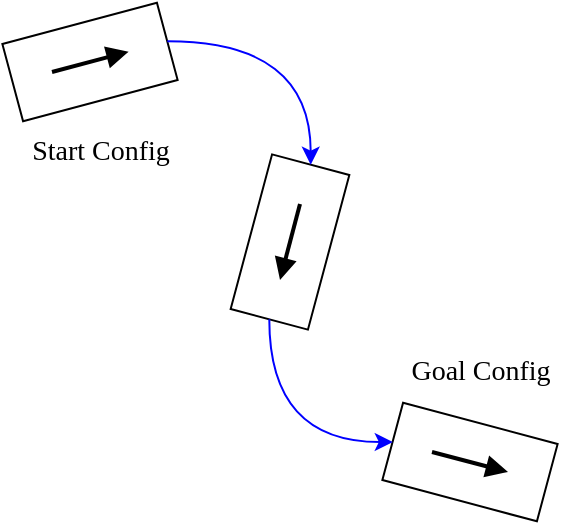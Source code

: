 <mxfile scale="2" border="0">
    <diagram id="ODli3rT7r5hQ75f8tNsw" name="Page-1">
        <mxGraphModel dx="660" dy="371" grid="1" gridSize="10" guides="1" tooltips="1" connect="1" arrows="1" fold="1" page="1" pageScale="1" pageWidth="827" pageHeight="1169" math="1" shadow="0">
            <root>
                <mxCell id="0"/>
                <mxCell id="1" parent="0"/>
                <mxCell id="8" value="" style="group;rotation=-15;" vertex="1" connectable="0" parent="1">
                    <mxGeometry x="120" y="80" width="80" height="40" as="geometry"/>
                </mxCell>
                <mxCell id="2" value="" style="rounded=0;whiteSpace=wrap;html=1;fillColor=none;rotation=-15;" vertex="1" parent="8">
                    <mxGeometry width="80" height="40" as="geometry"/>
                </mxCell>
                <mxCell id="5" value="" style="endArrow=block;html=1;entryX=0.75;entryY=0.5;entryDx=0;entryDy=0;entryPerimeter=0;endFill=1;strokeWidth=2;" edge="1" parent="8" target="2">
                    <mxGeometry width="50" height="50" relative="1" as="geometry">
                        <mxPoint x="21" y="25" as="sourcePoint"/>
                        <mxPoint x="55" y="-37" as="targetPoint"/>
                    </mxGeometry>
                </mxCell>
                <mxCell id="9" value="" style="group;rotation=105;" vertex="1" connectable="0" parent="1">
                    <mxGeometry x="220" y="170" width="80" height="40" as="geometry"/>
                </mxCell>
                <mxCell id="3" value="" style="rounded=0;whiteSpace=wrap;html=1;fillColor=none;rotation=105;" vertex="1" parent="9">
                    <mxGeometry width="80" height="40" as="geometry"/>
                </mxCell>
                <mxCell id="6" value="" style="endArrow=block;html=1;entryX=0.75;entryY=0.5;entryDx=0;entryDy=0;entryPerimeter=0;endFill=1;strokeWidth=2;" edge="1" parent="9">
                    <mxGeometry width="50" height="50" relative="1" as="geometry">
                        <mxPoint x="45" y="1" as="sourcePoint"/>
                        <mxPoint x="35" y="39" as="targetPoint"/>
                    </mxGeometry>
                </mxCell>
                <mxCell id="10" value="" style="group;rotation=5;" vertex="1" connectable="0" parent="1">
                    <mxGeometry x="310" y="280" width="80" height="40" as="geometry"/>
                </mxCell>
                <mxCell id="4" value="" style="rounded=0;whiteSpace=wrap;html=1;fillColor=none;rotation=15;" vertex="1" parent="10">
                    <mxGeometry width="80" height="40" as="geometry"/>
                </mxCell>
                <mxCell id="7" value="" style="endArrow=block;html=1;entryX=0.75;entryY=0.5;entryDx=0;entryDy=0;entryPerimeter=0;endFill=1;strokeWidth=2;" edge="1" parent="10">
                    <mxGeometry width="50" height="50" relative="1" as="geometry">
                        <mxPoint x="21" y="15" as="sourcePoint"/>
                        <mxPoint x="59" y="25" as="targetPoint"/>
                    </mxGeometry>
                </mxCell>
                <mxCell id="18" style="edgeStyle=orthogonalEdgeStyle;curved=1;html=1;exitX=1;exitY=0.5;exitDx=0;exitDy=0;strokeWidth=1;endArrow=classic;endFill=1;entryX=0;entryY=0.5;entryDx=0;entryDy=0;strokeColor=#0000FF;" edge="1" parent="1" source="2" target="3">
                    <mxGeometry relative="1" as="geometry">
                        <mxPoint x="270" y="140.0" as="targetPoint"/>
                    </mxGeometry>
                </mxCell>
                <mxCell id="22" style="edgeStyle=orthogonalEdgeStyle;curved=1;html=1;exitX=1;exitY=0.5;exitDx=0;exitDy=0;entryX=0;entryY=0.5;entryDx=0;entryDy=0;strokeWidth=1;endArrow=classic;endFill=1;strokeColor=#0000FF;" edge="1" parent="1" source="3" target="4">
                    <mxGeometry relative="1" as="geometry">
                        <Array as="points">
                            <mxPoint x="250" y="290"/>
                            <mxPoint x="311" y="290"/>
                        </Array>
                    </mxGeometry>
                </mxCell>
                <mxCell id="23" value="Goal Config" style="text;html=1;align=center;verticalAlign=middle;resizable=0;points=[];autosize=1;strokeColor=none;fillColor=none;fontFamily=Times New Roman;fontSize=14;" vertex="1" parent="1">
                    <mxGeometry x="310" y="240" width="90" height="30" as="geometry"/>
                </mxCell>
                <mxCell id="24" value="Start Config" style="text;html=1;align=center;verticalAlign=middle;resizable=0;points=[];autosize=1;strokeColor=none;fillColor=none;fontFamily=Times New Roman;fontSize=14;" vertex="1" parent="1">
                    <mxGeometry x="120" y="130" width="90" height="30" as="geometry"/>
                </mxCell>
            </root>
        </mxGraphModel>
    </diagram>
</mxfile>